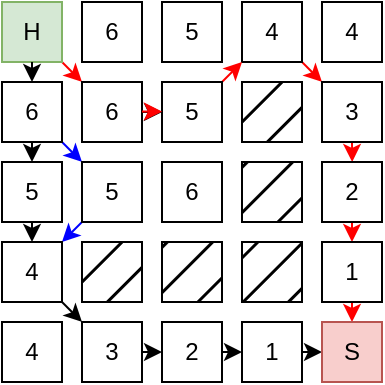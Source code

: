 <mxfile version="21.4.0" type="github">
  <diagram name="Page-1" id="uHdn_N2mmKIZRqKjAIFP">
    <mxGraphModel dx="283" dy="759" grid="1" gridSize="10" guides="1" tooltips="1" connect="1" arrows="1" fold="1" page="1" pageScale="1" pageWidth="827" pageHeight="1169" math="0" shadow="0">
      <root>
        <mxCell id="0" />
        <mxCell id="1" parent="0" />
        <mxCell id="_MrD5w5YMZRL_ZuLPOxq-27" value="" style="group" vertex="1" connectable="0" parent="1">
          <mxGeometry x="120" y="320" width="190" height="190" as="geometry" />
        </mxCell>
        <mxCell id="_MrD5w5YMZRL_ZuLPOxq-35" style="rounded=0;orthogonalLoop=1;jettySize=auto;html=1;exitX=1;exitY=1;exitDx=0;exitDy=0;strokeColor=#FF0000;" edge="1" parent="_MrD5w5YMZRL_ZuLPOxq-27" source="_MrD5w5YMZRL_ZuLPOxq-1">
          <mxGeometry relative="1" as="geometry">
            <mxPoint x="40" y="40" as="targetPoint" />
          </mxGeometry>
        </mxCell>
        <mxCell id="_MrD5w5YMZRL_ZuLPOxq-1" value="H" style="rounded=0;whiteSpace=wrap;html=1;fillColor=#d5e8d4;strokeColor=#82b366;" vertex="1" parent="_MrD5w5YMZRL_ZuLPOxq-27">
          <mxGeometry width="30" height="30" as="geometry" />
        </mxCell>
        <mxCell id="_MrD5w5YMZRL_ZuLPOxq-2" value="6" style="rounded=0;whiteSpace=wrap;html=1;" vertex="1" parent="_MrD5w5YMZRL_ZuLPOxq-27">
          <mxGeometry x="40" width="30" height="30" as="geometry" />
        </mxCell>
        <mxCell id="_MrD5w5YMZRL_ZuLPOxq-3" value="5" style="rounded=0;whiteSpace=wrap;html=1;" vertex="1" parent="_MrD5w5YMZRL_ZuLPOxq-27">
          <mxGeometry x="80" width="30" height="30" as="geometry" />
        </mxCell>
        <mxCell id="_MrD5w5YMZRL_ZuLPOxq-39" style="rounded=0;orthogonalLoop=1;jettySize=auto;html=1;exitX=1;exitY=1;exitDx=0;exitDy=0;strokeColor=#FF0000;" edge="1" parent="_MrD5w5YMZRL_ZuLPOxq-27" source="_MrD5w5YMZRL_ZuLPOxq-4">
          <mxGeometry relative="1" as="geometry">
            <mxPoint x="160" y="40" as="targetPoint" />
          </mxGeometry>
        </mxCell>
        <mxCell id="_MrD5w5YMZRL_ZuLPOxq-4" value="4" style="rounded=0;whiteSpace=wrap;html=1;" vertex="1" parent="_MrD5w5YMZRL_ZuLPOxq-27">
          <mxGeometry x="120" width="30" height="30" as="geometry" />
        </mxCell>
        <mxCell id="_MrD5w5YMZRL_ZuLPOxq-5" value="4" style="rounded=0;whiteSpace=wrap;html=1;" vertex="1" parent="_MrD5w5YMZRL_ZuLPOxq-27">
          <mxGeometry x="160" width="30" height="30" as="geometry" />
        </mxCell>
        <mxCell id="_MrD5w5YMZRL_ZuLPOxq-29" style="edgeStyle=orthogonalEdgeStyle;rounded=0;orthogonalLoop=1;jettySize=auto;html=1;exitX=0.5;exitY=1;exitDx=0;exitDy=0;entryX=0.5;entryY=0;entryDx=0;entryDy=0;" edge="1" parent="_MrD5w5YMZRL_ZuLPOxq-27" source="_MrD5w5YMZRL_ZuLPOxq-7" target="_MrD5w5YMZRL_ZuLPOxq-12">
          <mxGeometry relative="1" as="geometry" />
        </mxCell>
        <mxCell id="_MrD5w5YMZRL_ZuLPOxq-48" style="rounded=0;orthogonalLoop=1;jettySize=auto;html=1;exitX=1;exitY=1;exitDx=0;exitDy=0;strokeColor=#0000FF;" edge="1" parent="_MrD5w5YMZRL_ZuLPOxq-27" source="_MrD5w5YMZRL_ZuLPOxq-7">
          <mxGeometry relative="1" as="geometry">
            <mxPoint x="40" y="80" as="targetPoint" />
          </mxGeometry>
        </mxCell>
        <mxCell id="_MrD5w5YMZRL_ZuLPOxq-7" value="6" style="rounded=0;whiteSpace=wrap;html=1;" vertex="1" parent="_MrD5w5YMZRL_ZuLPOxq-27">
          <mxGeometry y="40" width="30" height="30" as="geometry" />
        </mxCell>
        <mxCell id="_MrD5w5YMZRL_ZuLPOxq-36" style="edgeStyle=orthogonalEdgeStyle;rounded=0;orthogonalLoop=1;jettySize=auto;html=1;exitX=1;exitY=0.5;exitDx=0;exitDy=0;entryX=0;entryY=0.5;entryDx=0;entryDy=0;" edge="1" parent="_MrD5w5YMZRL_ZuLPOxq-27" source="_MrD5w5YMZRL_ZuLPOxq-8" target="_MrD5w5YMZRL_ZuLPOxq-9">
          <mxGeometry relative="1" as="geometry" />
        </mxCell>
        <mxCell id="_MrD5w5YMZRL_ZuLPOxq-8" value="6" style="rounded=0;whiteSpace=wrap;html=1;" vertex="1" parent="_MrD5w5YMZRL_ZuLPOxq-27">
          <mxGeometry x="40" y="40" width="30" height="30" as="geometry" />
        </mxCell>
        <mxCell id="_MrD5w5YMZRL_ZuLPOxq-37" style="rounded=0;orthogonalLoop=1;jettySize=auto;html=1;exitX=1;exitY=0;exitDx=0;exitDy=0;entryX=0;entryY=1;entryDx=0;entryDy=0;strokeColor=#FF0000;" edge="1" parent="_MrD5w5YMZRL_ZuLPOxq-27" source="_MrD5w5YMZRL_ZuLPOxq-9" target="_MrD5w5YMZRL_ZuLPOxq-4">
          <mxGeometry relative="1" as="geometry" />
        </mxCell>
        <mxCell id="_MrD5w5YMZRL_ZuLPOxq-9" value="5" style="rounded=0;whiteSpace=wrap;html=1;" vertex="1" parent="_MrD5w5YMZRL_ZuLPOxq-27">
          <mxGeometry x="80" y="40" width="30" height="30" as="geometry" />
        </mxCell>
        <mxCell id="_MrD5w5YMZRL_ZuLPOxq-10" value="" style="rounded=0;whiteSpace=wrap;html=1;fillStyle=hatch;fillColor=#000000;" vertex="1" parent="_MrD5w5YMZRL_ZuLPOxq-27">
          <mxGeometry x="120" y="40" width="30" height="30" as="geometry" />
        </mxCell>
        <mxCell id="_MrD5w5YMZRL_ZuLPOxq-40" style="edgeStyle=orthogonalEdgeStyle;rounded=0;orthogonalLoop=1;jettySize=auto;html=1;exitX=0.5;exitY=1;exitDx=0;exitDy=0;strokeColor=#FF0000;" edge="1" parent="_MrD5w5YMZRL_ZuLPOxq-27" source="_MrD5w5YMZRL_ZuLPOxq-11">
          <mxGeometry relative="1" as="geometry">
            <mxPoint x="175.095" y="80" as="targetPoint" />
          </mxGeometry>
        </mxCell>
        <mxCell id="_MrD5w5YMZRL_ZuLPOxq-11" value="3" style="rounded=0;whiteSpace=wrap;html=1;" vertex="1" parent="_MrD5w5YMZRL_ZuLPOxq-27">
          <mxGeometry x="160" y="40" width="30" height="30" as="geometry" />
        </mxCell>
        <mxCell id="_MrD5w5YMZRL_ZuLPOxq-30" style="edgeStyle=orthogonalEdgeStyle;rounded=0;orthogonalLoop=1;jettySize=auto;html=1;exitX=0.5;exitY=1;exitDx=0;exitDy=0;entryX=0.5;entryY=0;entryDx=0;entryDy=0;" edge="1" parent="_MrD5w5YMZRL_ZuLPOxq-27" source="_MrD5w5YMZRL_ZuLPOxq-12" target="_MrD5w5YMZRL_ZuLPOxq-17">
          <mxGeometry relative="1" as="geometry" />
        </mxCell>
        <mxCell id="_MrD5w5YMZRL_ZuLPOxq-12" value="5" style="rounded=0;whiteSpace=wrap;html=1;" vertex="1" parent="_MrD5w5YMZRL_ZuLPOxq-27">
          <mxGeometry y="80" width="30" height="30" as="geometry" />
        </mxCell>
        <mxCell id="_MrD5w5YMZRL_ZuLPOxq-49" style="rounded=0;orthogonalLoop=1;jettySize=auto;html=1;exitX=0;exitY=1;exitDx=0;exitDy=0;entryX=1;entryY=0;entryDx=0;entryDy=0;strokeColor=#0000FF;" edge="1" parent="_MrD5w5YMZRL_ZuLPOxq-27" source="_MrD5w5YMZRL_ZuLPOxq-13" target="_MrD5w5YMZRL_ZuLPOxq-17">
          <mxGeometry relative="1" as="geometry" />
        </mxCell>
        <mxCell id="_MrD5w5YMZRL_ZuLPOxq-13" value="5" style="rounded=0;whiteSpace=wrap;html=1;" vertex="1" parent="_MrD5w5YMZRL_ZuLPOxq-27">
          <mxGeometry x="40" y="80" width="30" height="30" as="geometry" />
        </mxCell>
        <mxCell id="_MrD5w5YMZRL_ZuLPOxq-14" value="6" style="rounded=0;whiteSpace=wrap;html=1;" vertex="1" parent="_MrD5w5YMZRL_ZuLPOxq-27">
          <mxGeometry x="80" y="80" width="30" height="30" as="geometry" />
        </mxCell>
        <mxCell id="_MrD5w5YMZRL_ZuLPOxq-15" value="" style="rounded=0;whiteSpace=wrap;html=1;fillStyle=hatch;fillColor=#000000;" vertex="1" parent="_MrD5w5YMZRL_ZuLPOxq-27">
          <mxGeometry x="120" y="80" width="30" height="30" as="geometry" />
        </mxCell>
        <mxCell id="_MrD5w5YMZRL_ZuLPOxq-41" style="edgeStyle=orthogonalEdgeStyle;rounded=0;orthogonalLoop=1;jettySize=auto;html=1;exitX=0.5;exitY=1;exitDx=0;exitDy=0;entryX=0.5;entryY=0;entryDx=0;entryDy=0;strokeColor=#FF0000;" edge="1" parent="_MrD5w5YMZRL_ZuLPOxq-27" source="_MrD5w5YMZRL_ZuLPOxq-16" target="_MrD5w5YMZRL_ZuLPOxq-21">
          <mxGeometry relative="1" as="geometry" />
        </mxCell>
        <mxCell id="_MrD5w5YMZRL_ZuLPOxq-16" value="2" style="rounded=0;whiteSpace=wrap;html=1;" vertex="1" parent="_MrD5w5YMZRL_ZuLPOxq-27">
          <mxGeometry x="160" y="80" width="30" height="30" as="geometry" />
        </mxCell>
        <mxCell id="_MrD5w5YMZRL_ZuLPOxq-31" style="rounded=0;orthogonalLoop=1;jettySize=auto;html=1;exitX=1;exitY=1;exitDx=0;exitDy=0;entryX=0;entryY=0;entryDx=0;entryDy=0;" edge="1" parent="_MrD5w5YMZRL_ZuLPOxq-27" source="_MrD5w5YMZRL_ZuLPOxq-17" target="_MrD5w5YMZRL_ZuLPOxq-23">
          <mxGeometry relative="1" as="geometry" />
        </mxCell>
        <mxCell id="_MrD5w5YMZRL_ZuLPOxq-17" value="4" style="rounded=0;whiteSpace=wrap;html=1;" vertex="1" parent="_MrD5w5YMZRL_ZuLPOxq-27">
          <mxGeometry y="120" width="30" height="30" as="geometry" />
        </mxCell>
        <mxCell id="_MrD5w5YMZRL_ZuLPOxq-18" value="" style="rounded=0;whiteSpace=wrap;html=1;fillStyle=hatch;fillColor=#000000;" vertex="1" parent="_MrD5w5YMZRL_ZuLPOxq-27">
          <mxGeometry x="40" y="120" width="30" height="30" as="geometry" />
        </mxCell>
        <mxCell id="_MrD5w5YMZRL_ZuLPOxq-19" value="" style="rounded=0;whiteSpace=wrap;html=1;fillStyle=hatch;fillColor=#000000;" vertex="1" parent="_MrD5w5YMZRL_ZuLPOxq-27">
          <mxGeometry x="80" y="120" width="30" height="30" as="geometry" />
        </mxCell>
        <mxCell id="_MrD5w5YMZRL_ZuLPOxq-20" value="" style="rounded=0;whiteSpace=wrap;html=1;fillStyle=hatch;fillColor=#000000;" vertex="1" parent="_MrD5w5YMZRL_ZuLPOxq-27">
          <mxGeometry x="120" y="120" width="30" height="30" as="geometry" />
        </mxCell>
        <mxCell id="_MrD5w5YMZRL_ZuLPOxq-42" style="edgeStyle=orthogonalEdgeStyle;rounded=0;orthogonalLoop=1;jettySize=auto;html=1;exitX=0.5;exitY=1;exitDx=0;exitDy=0;entryX=0.5;entryY=0;entryDx=0;entryDy=0;strokeColor=#FF0000;" edge="1" parent="_MrD5w5YMZRL_ZuLPOxq-27" source="_MrD5w5YMZRL_ZuLPOxq-21" target="_MrD5w5YMZRL_ZuLPOxq-26">
          <mxGeometry relative="1" as="geometry" />
        </mxCell>
        <mxCell id="_MrD5w5YMZRL_ZuLPOxq-21" value="1" style="rounded=0;whiteSpace=wrap;html=1;" vertex="1" parent="_MrD5w5YMZRL_ZuLPOxq-27">
          <mxGeometry x="160" y="120" width="30" height="30" as="geometry" />
        </mxCell>
        <mxCell id="_MrD5w5YMZRL_ZuLPOxq-22" value="4" style="rounded=0;whiteSpace=wrap;html=1;" vertex="1" parent="_MrD5w5YMZRL_ZuLPOxq-27">
          <mxGeometry y="160" width="30" height="30" as="geometry" />
        </mxCell>
        <mxCell id="_MrD5w5YMZRL_ZuLPOxq-32" style="edgeStyle=orthogonalEdgeStyle;rounded=0;orthogonalLoop=1;jettySize=auto;html=1;exitX=1;exitY=0.5;exitDx=0;exitDy=0;entryX=0;entryY=0.5;entryDx=0;entryDy=0;" edge="1" parent="_MrD5w5YMZRL_ZuLPOxq-27" source="_MrD5w5YMZRL_ZuLPOxq-23" target="_MrD5w5YMZRL_ZuLPOxq-24">
          <mxGeometry relative="1" as="geometry" />
        </mxCell>
        <mxCell id="_MrD5w5YMZRL_ZuLPOxq-23" value="3" style="rounded=0;whiteSpace=wrap;html=1;" vertex="1" parent="_MrD5w5YMZRL_ZuLPOxq-27">
          <mxGeometry x="40" y="160" width="30" height="30" as="geometry" />
        </mxCell>
        <mxCell id="_MrD5w5YMZRL_ZuLPOxq-33" style="edgeStyle=orthogonalEdgeStyle;rounded=0;orthogonalLoop=1;jettySize=auto;html=1;exitX=1;exitY=0.5;exitDx=0;exitDy=0;entryX=0;entryY=0.5;entryDx=0;entryDy=0;" edge="1" parent="_MrD5w5YMZRL_ZuLPOxq-27" source="_MrD5w5YMZRL_ZuLPOxq-24" target="_MrD5w5YMZRL_ZuLPOxq-25">
          <mxGeometry relative="1" as="geometry" />
        </mxCell>
        <mxCell id="_MrD5w5YMZRL_ZuLPOxq-24" value="2" style="rounded=0;whiteSpace=wrap;html=1;" vertex="1" parent="_MrD5w5YMZRL_ZuLPOxq-27">
          <mxGeometry x="80" y="160" width="30" height="30" as="geometry" />
        </mxCell>
        <mxCell id="_MrD5w5YMZRL_ZuLPOxq-34" style="edgeStyle=orthogonalEdgeStyle;rounded=0;orthogonalLoop=1;jettySize=auto;html=1;exitX=1;exitY=0.5;exitDx=0;exitDy=0;" edge="1" parent="_MrD5w5YMZRL_ZuLPOxq-27" source="_MrD5w5YMZRL_ZuLPOxq-25">
          <mxGeometry relative="1" as="geometry">
            <mxPoint x="160" y="174.81" as="targetPoint" />
          </mxGeometry>
        </mxCell>
        <mxCell id="_MrD5w5YMZRL_ZuLPOxq-25" value="1" style="rounded=0;whiteSpace=wrap;html=1;" vertex="1" parent="_MrD5w5YMZRL_ZuLPOxq-27">
          <mxGeometry x="120" y="160" width="30" height="30" as="geometry" />
        </mxCell>
        <mxCell id="_MrD5w5YMZRL_ZuLPOxq-26" value="S" style="rounded=0;whiteSpace=wrap;html=1;fillColor=#f8cecc;strokeColor=#b85450;" vertex="1" parent="_MrD5w5YMZRL_ZuLPOxq-27">
          <mxGeometry x="160" y="160" width="30" height="30" as="geometry" />
        </mxCell>
        <mxCell id="_MrD5w5YMZRL_ZuLPOxq-43" style="rounded=0;orthogonalLoop=1;jettySize=auto;html=1;exitX=1;exitY=0.5;exitDx=0;exitDy=0;entryX=0;entryY=0.5;entryDx=0;entryDy=0;strokeColor=#FF0000;" edge="1" parent="_MrD5w5YMZRL_ZuLPOxq-27">
          <mxGeometry relative="1" as="geometry">
            <mxPoint x="70" y="54.76" as="sourcePoint" />
            <mxPoint x="80" y="54.76" as="targetPoint" />
          </mxGeometry>
        </mxCell>
        <mxCell id="_MrD5w5YMZRL_ZuLPOxq-28" value="" style="endArrow=classic;html=1;rounded=0;exitX=0.5;exitY=1;exitDx=0;exitDy=0;" edge="1" parent="1" source="_MrD5w5YMZRL_ZuLPOxq-1">
          <mxGeometry width="50" height="50" relative="1" as="geometry">
            <mxPoint x="240" y="830" as="sourcePoint" />
            <mxPoint x="135" y="360" as="targetPoint" />
          </mxGeometry>
        </mxCell>
      </root>
    </mxGraphModel>
  </diagram>
</mxfile>
